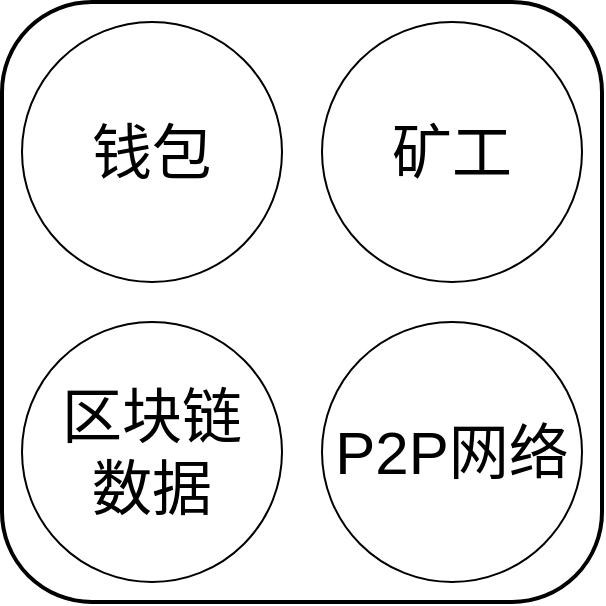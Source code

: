 <mxfile version="14.5.10" type="github">
  <diagram id="egXMzA5UWLXAuYc3l472" name="Page-1">
    <mxGraphModel dx="1106" dy="614" grid="1" gridSize="10" guides="1" tooltips="1" connect="1" arrows="1" fold="1" page="0" pageScale="1" pageWidth="827" pageHeight="1169" math="0" shadow="0">
      <root>
        <mxCell id="0" />
        <mxCell id="1" parent="0" />
        <mxCell id="uSGm3zNpoxRwYYH2sIDU-1" value="" style="rounded=1;whiteSpace=wrap;html=1;strokeWidth=2;" vertex="1" parent="1">
          <mxGeometry x="60" y="100" width="300" height="300" as="geometry" />
        </mxCell>
        <mxCell id="uSGm3zNpoxRwYYH2sIDU-5" value="&lt;font style=&quot;font-size: 30px&quot;&gt;钱包&lt;/font&gt;" style="ellipse;whiteSpace=wrap;html=1;aspect=fixed;" vertex="1" parent="1">
          <mxGeometry x="70" y="110" width="130" height="130" as="geometry" />
        </mxCell>
        <mxCell id="uSGm3zNpoxRwYYH2sIDU-8" value="&lt;font style=&quot;font-size: 30px&quot;&gt;区块链&lt;br&gt;数据&lt;/font&gt;" style="ellipse;whiteSpace=wrap;html=1;aspect=fixed;" vertex="1" parent="1">
          <mxGeometry x="70" y="260" width="130" height="130" as="geometry" />
        </mxCell>
        <mxCell id="uSGm3zNpoxRwYYH2sIDU-9" value="&lt;font style=&quot;font-size: 30px&quot;&gt;矿工&lt;/font&gt;" style="ellipse;whiteSpace=wrap;html=1;aspect=fixed;" vertex="1" parent="1">
          <mxGeometry x="220" y="110" width="130" height="130" as="geometry" />
        </mxCell>
        <mxCell id="uSGm3zNpoxRwYYH2sIDU-10" value="&lt;font style=&quot;font-size: 30px&quot;&gt;P2P网络&lt;/font&gt;" style="ellipse;whiteSpace=wrap;html=1;aspect=fixed;" vertex="1" parent="1">
          <mxGeometry x="220" y="260" width="130" height="130" as="geometry" />
        </mxCell>
      </root>
    </mxGraphModel>
  </diagram>
</mxfile>
